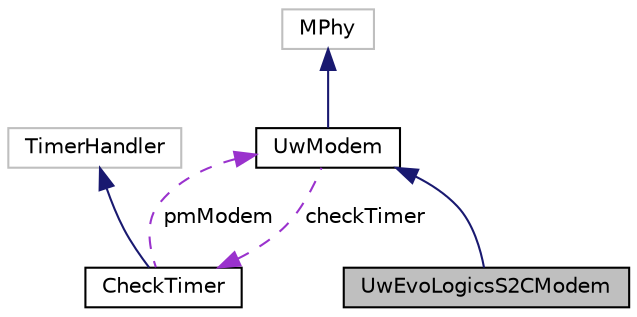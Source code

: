 digraph "UwEvoLogicsS2CModem"
{
 // LATEX_PDF_SIZE
  edge [fontname="Helvetica",fontsize="10",labelfontname="Helvetica",labelfontsize="10"];
  node [fontname="Helvetica",fontsize="10",shape=record];
  Node1 [label="UwEvoLogicsS2CModem",height=0.2,width=0.4,color="black", fillcolor="grey75", style="filled", fontcolor="black",tooltip=" "];
  Node2 -> Node1 [dir="back",color="midnightblue",fontsize="10",style="solid",fontname="Helvetica"];
  Node2 [label="UwModem",height=0.2,width=0.4,color="black", fillcolor="white", style="filled",URL="$classUwModem.html",tooltip="Class that implements the interface to DESERT, as used through Tcl scripts."];
  Node3 -> Node2 [dir="back",color="midnightblue",fontsize="10",style="solid",fontname="Helvetica"];
  Node3 [label="MPhy",height=0.2,width=0.4,color="grey75", fillcolor="white", style="filled",tooltip=" "];
  Node4 -> Node2 [dir="back",color="darkorchid3",fontsize="10",style="dashed",label=" checkTimer" ,fontname="Helvetica"];
  Node4 [label="CheckTimer",height=0.2,width=0.4,color="black", fillcolor="white", style="filled",URL="$classCheckTimer.html",tooltip="The class used by UwModem to handle simulator's event expirations; it is exploited to schedule the re..."];
  Node5 -> Node4 [dir="back",color="midnightblue",fontsize="10",style="solid",fontname="Helvetica"];
  Node5 [label="TimerHandler",height=0.2,width=0.4,color="grey75", fillcolor="white", style="filled",tooltip=" "];
  Node2 -> Node4 [dir="back",color="darkorchid3",fontsize="10",style="dashed",label=" pmModem" ,fontname="Helvetica"];
}
